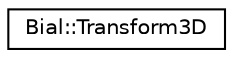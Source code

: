digraph "Graphical Class Hierarchy"
{
  edge [fontname="Helvetica",fontsize="10",labelfontname="Helvetica",labelfontsize="10"];
  node [fontname="Helvetica",fontsize="10",shape=record];
  rankdir="LR";
  Node1 [label="Bial::Transform3D",height=0.2,width=0.4,color="black", fillcolor="white", style="filled",URL="$group__render__geom.html#class_bial_1_1_transform3_d",tooltip="The Transform3D class holds affine matrices and is used to apply geometric transformations over carte..."];
}

